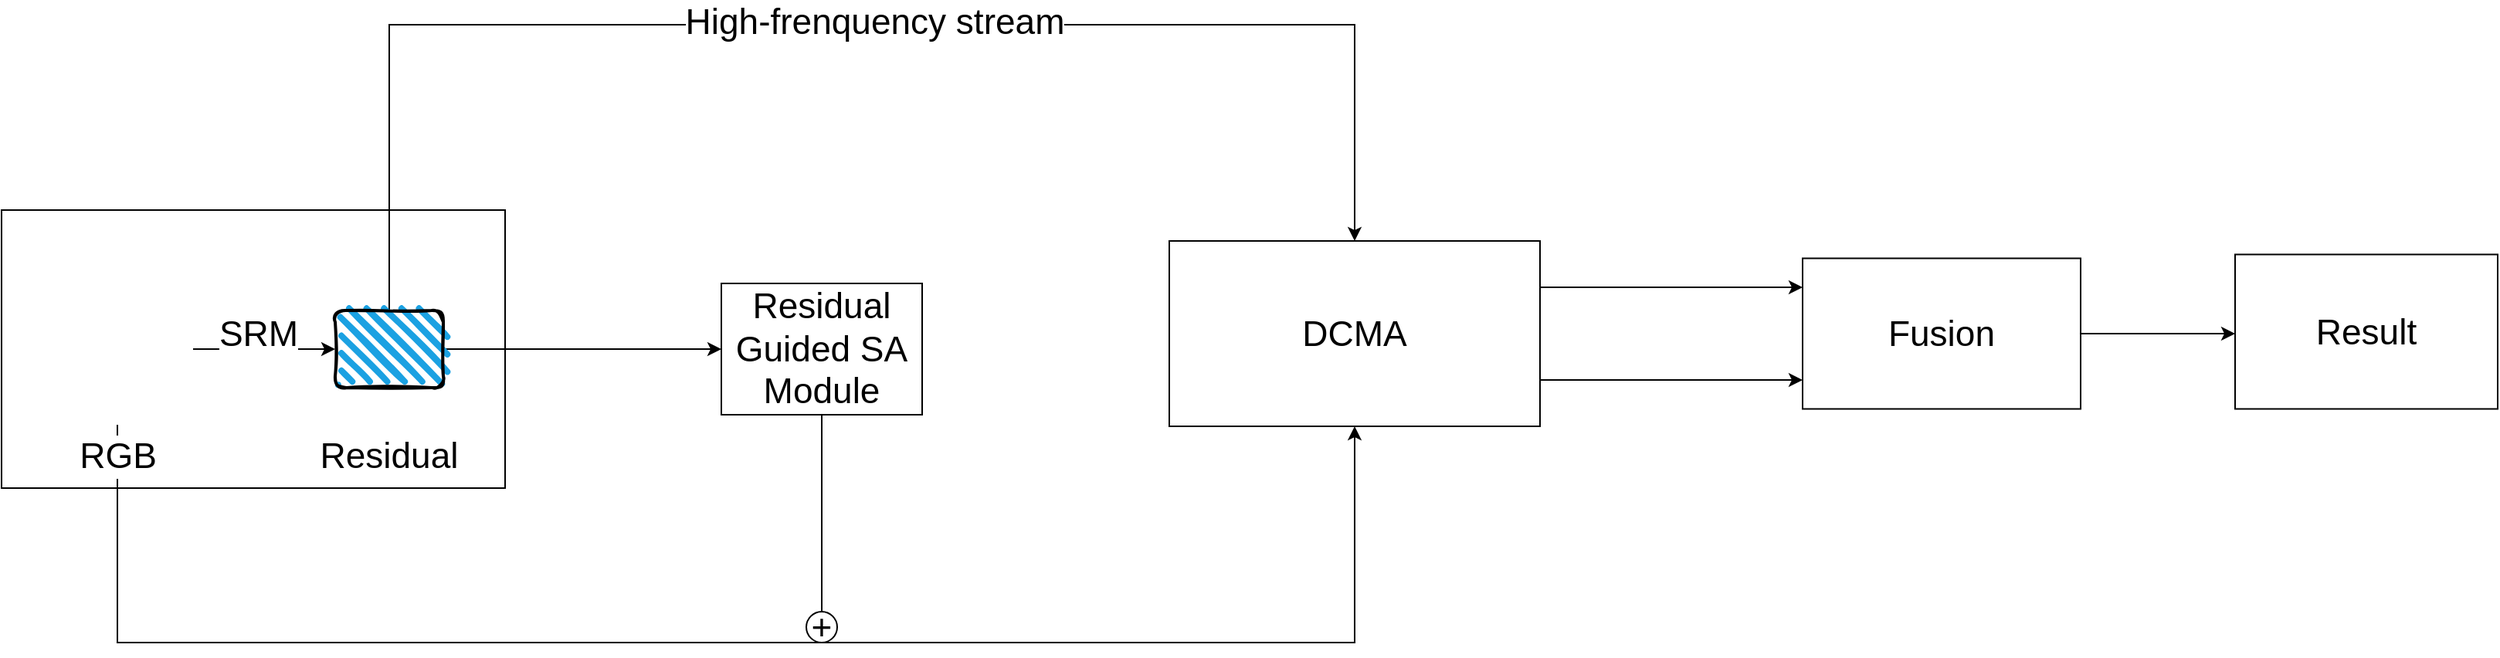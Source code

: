 <mxfile version="15.9.4" type="github">
  <diagram id="u4ofTljRKBL9mDW2OVpD" name="Page-1">
    <mxGraphModel dx="1209" dy="555" grid="1" gridSize="10" guides="1" tooltips="1" connect="1" arrows="1" fold="1" page="1" pageScale="1" pageWidth="1920" pageHeight="1200" math="0" shadow="0">
      <root>
        <mxCell id="0" />
        <mxCell id="1" parent="0" />
        <mxCell id="PFhIl_pG9xsO9VW_y92Z-1" value="" style="rounded=0;whiteSpace=wrap;html=1;" parent="1" vertex="1">
          <mxGeometry x="174" y="490" width="326" height="180" as="geometry" />
        </mxCell>
        <mxCell id="PFhIl_pG9xsO9VW_y92Z-10" value="&lt;font style=&quot;font-size: 23px&quot;&gt;SRM&lt;/font&gt;" style="edgeStyle=orthogonalEdgeStyle;rounded=0;orthogonalLoop=1;jettySize=auto;html=1;exitX=1;exitY=0.5;exitDx=0;exitDy=0;fontSize=23;" parent="1" source="PFhIl_pG9xsO9VW_y92Z-2" target="PFhIl_pG9xsO9VW_y92Z-9" edge="1">
          <mxGeometry x="-0.087" y="10" relative="1" as="geometry">
            <mxPoint as="offset" />
          </mxGeometry>
        </mxCell>
        <mxCell id="PFhIl_pG9xsO9VW_y92Z-13" style="edgeStyle=orthogonalEdgeStyle;rounded=0;orthogonalLoop=1;jettySize=auto;html=1;exitX=0.5;exitY=1;exitDx=0;exitDy=0;fontSize=23;entryX=0.5;entryY=1;entryDx=0;entryDy=0;" parent="1" source="PFhIl_pG9xsO9VW_y92Z-2" target="PFhIl_pG9xsO9VW_y92Z-24" edge="1">
          <mxGeometry relative="1" as="geometry">
            <mxPoint x="880" y="770" as="targetPoint" />
            <Array as="points">
              <mxPoint x="249" y="770" />
              <mxPoint x="1050" y="770" />
            </Array>
          </mxGeometry>
        </mxCell>
        <mxCell id="PFhIl_pG9xsO9VW_y92Z-2" value="&lt;font style=&quot;font-size: 23px&quot;&gt;RGB&lt;/font&gt;" style="shape=image;html=1;verticalAlign=top;verticalLabelPosition=bottom;labelBackgroundColor=#ffffff;imageAspect=0;aspect=fixed;image=https://cdn4.iconfinder.com/data/icons/evil-icons-user-interface/64/picture-128.png" parent="1" vertex="1">
          <mxGeometry x="200" y="531" width="98" height="98" as="geometry" />
        </mxCell>
        <mxCell id="PFhIl_pG9xsO9VW_y92Z-14" style="edgeStyle=orthogonalEdgeStyle;rounded=0;orthogonalLoop=1;jettySize=auto;html=1;exitX=0.5;exitY=0;exitDx=0;exitDy=0;fontSize=23;entryX=0.5;entryY=0;entryDx=0;entryDy=0;" parent="1" source="PFhIl_pG9xsO9VW_y92Z-9" target="PFhIl_pG9xsO9VW_y92Z-24" edge="1">
          <mxGeometry relative="1" as="geometry">
            <mxPoint x="880" y="540" as="targetPoint" />
            <Array as="points">
              <mxPoint x="425" y="370" />
              <mxPoint x="1050" y="370" />
            </Array>
          </mxGeometry>
        </mxCell>
        <mxCell id="PFhIl_pG9xsO9VW_y92Z-15" value="High-frenquency stream" style="edgeLabel;html=1;align=center;verticalAlign=middle;resizable=0;points=[];fontSize=23;" parent="PFhIl_pG9xsO9VW_y92Z-14" vertex="1" connectable="0">
          <mxGeometry x="0.05" y="2" relative="1" as="geometry">
            <mxPoint as="offset" />
          </mxGeometry>
        </mxCell>
        <mxCell id="PFhIl_pG9xsO9VW_y92Z-18" style="edgeStyle=orthogonalEdgeStyle;rounded=0;orthogonalLoop=1;jettySize=auto;html=1;exitX=1;exitY=0.5;exitDx=0;exitDy=0;entryX=0;entryY=0.5;entryDx=0;entryDy=0;fontSize=23;" parent="1" source="PFhIl_pG9xsO9VW_y92Z-9" target="PFhIl_pG9xsO9VW_y92Z-17" edge="1">
          <mxGeometry relative="1" as="geometry" />
        </mxCell>
        <mxCell id="PFhIl_pG9xsO9VW_y92Z-9" value="&lt;br&gt;&lt;br&gt;&lt;br&gt;&lt;br&gt;&lt;br&gt;Residual" style="rounded=1;whiteSpace=wrap;html=1;strokeWidth=2;fillWeight=4;hachureGap=8;hachureAngle=45;fillColor=#1ba1e2;sketch=1;fontSize=23;" parent="1" vertex="1">
          <mxGeometry x="390" y="555" width="70" height="50" as="geometry" />
        </mxCell>
        <mxCell id="PFhIl_pG9xsO9VW_y92Z-20" style="edgeStyle=orthogonalEdgeStyle;rounded=0;orthogonalLoop=1;jettySize=auto;html=1;exitX=0.5;exitY=1;exitDx=0;exitDy=0;fontSize=23;startArrow=none;" parent="1" source="PFhIl_pG9xsO9VW_y92Z-21" edge="1">
          <mxGeometry relative="1" as="geometry">
            <mxPoint x="705" y="760" as="targetPoint" />
          </mxGeometry>
        </mxCell>
        <mxCell id="PFhIl_pG9xsO9VW_y92Z-17" value="Residual Guided SA Module" style="rounded=0;whiteSpace=wrap;html=1;fontSize=23;" parent="1" vertex="1">
          <mxGeometry x="640" y="537.5" width="130" height="85" as="geometry" />
        </mxCell>
        <mxCell id="PFhIl_pG9xsO9VW_y92Z-21" value="+" style="ellipse;whiteSpace=wrap;html=1;aspect=fixed;fontSize=23;" parent="1" vertex="1">
          <mxGeometry x="695" y="750" width="20" height="20" as="geometry" />
        </mxCell>
        <mxCell id="PFhIl_pG9xsO9VW_y92Z-23" value="" style="edgeStyle=orthogonalEdgeStyle;rounded=0;orthogonalLoop=1;jettySize=auto;html=1;exitX=0.5;exitY=1;exitDx=0;exitDy=0;fontSize=23;endArrow=none;" parent="1" source="PFhIl_pG9xsO9VW_y92Z-17" target="PFhIl_pG9xsO9VW_y92Z-21" edge="1">
          <mxGeometry relative="1" as="geometry">
            <mxPoint x="705" y="760" as="targetPoint" />
            <mxPoint x="705" y="622.5" as="sourcePoint" />
          </mxGeometry>
        </mxCell>
        <mxCell id="PFhIl_pG9xsO9VW_y92Z-27" style="edgeStyle=orthogonalEdgeStyle;rounded=0;orthogonalLoop=1;jettySize=auto;html=1;exitX=1;exitY=0.25;exitDx=0;exitDy=0;fontSize=23;" parent="1" source="PFhIl_pG9xsO9VW_y92Z-24" edge="1">
          <mxGeometry relative="1" as="geometry">
            <mxPoint x="1340" y="540" as="targetPoint" />
          </mxGeometry>
        </mxCell>
        <mxCell id="PFhIl_pG9xsO9VW_y92Z-28" style="edgeStyle=orthogonalEdgeStyle;rounded=0;orthogonalLoop=1;jettySize=auto;html=1;exitX=1;exitY=0.75;exitDx=0;exitDy=0;fontSize=23;" parent="1" source="PFhIl_pG9xsO9VW_y92Z-24" edge="1">
          <mxGeometry relative="1" as="geometry">
            <mxPoint x="1340" y="600" as="targetPoint" />
          </mxGeometry>
        </mxCell>
        <mxCell id="PFhIl_pG9xsO9VW_y92Z-24" value="DCMA" style="rounded=0;whiteSpace=wrap;html=1;fontSize=23;" parent="1" vertex="1">
          <mxGeometry x="930" y="510" width="240" height="120" as="geometry" />
        </mxCell>
        <mxCell id="PFhIl_pG9xsO9VW_y92Z-30" style="edgeStyle=orthogonalEdgeStyle;rounded=0;orthogonalLoop=1;jettySize=auto;html=1;fontSize=23;" parent="1" source="PFhIl_pG9xsO9VW_y92Z-29" edge="1">
          <mxGeometry relative="1" as="geometry">
            <mxPoint x="1620" y="570" as="targetPoint" />
          </mxGeometry>
        </mxCell>
        <mxCell id="PFhIl_pG9xsO9VW_y92Z-29" value="Fusion" style="rounded=0;whiteSpace=wrap;html=1;fontSize=23;" parent="1" vertex="1">
          <mxGeometry x="1340" y="521.25" width="180" height="97.5" as="geometry" />
        </mxCell>
        <mxCell id="PFhIl_pG9xsO9VW_y92Z-31" value="Result" style="rounded=0;whiteSpace=wrap;html=1;fontSize=23;" parent="1" vertex="1">
          <mxGeometry x="1620" y="518.75" width="170" height="100" as="geometry" />
        </mxCell>
      </root>
    </mxGraphModel>
  </diagram>
</mxfile>
